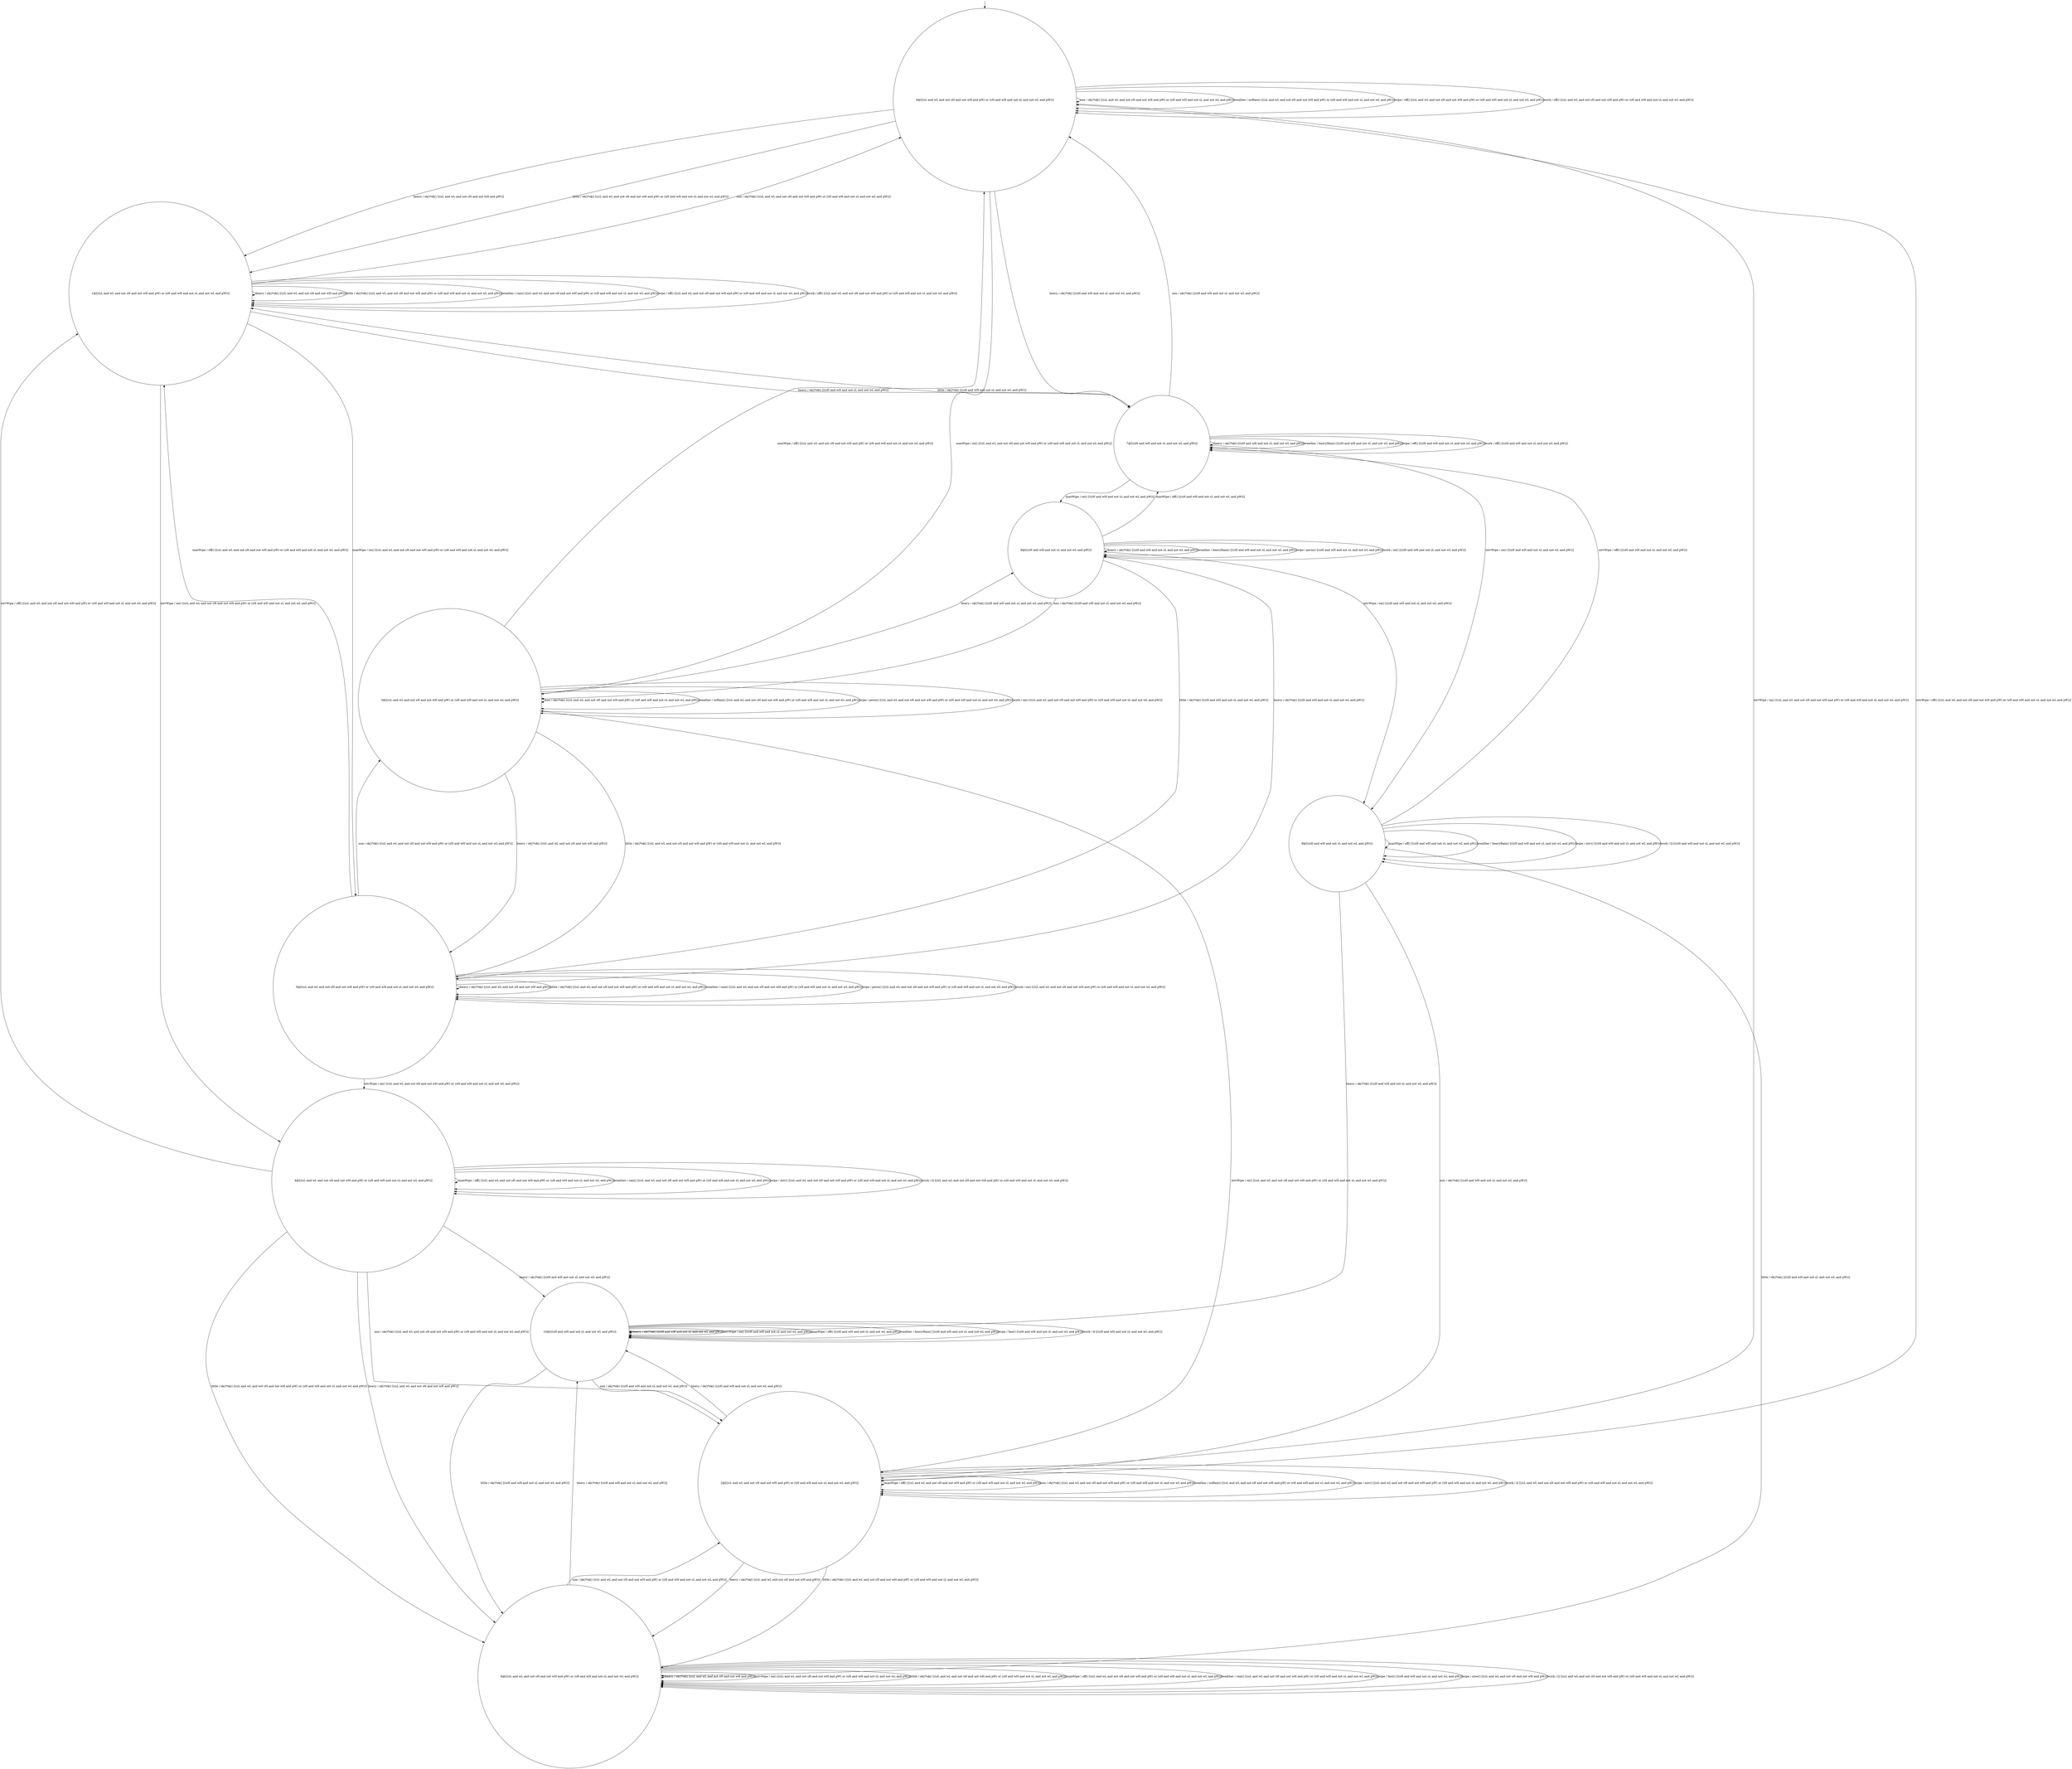 digraph g {
	edge [lblstyle="above, sloped"];
	s0 [shape="circle" label="0@[((sL and wL and not sH and not wH and pW) or (sH and wH and not sL and not wL and pW))]"];
	s1 [shape="circle" label="1@[((sL and wL and not sH and not wH and pW) or (sH and wH and not sL and not wL and pW))]"];
	s2 [shape="circle" label="2@[((sL and wL and not sH and not wH and pW) or (sH and wH and not sL and not wL and pW))]"];
	s3 [shape="circle" label="3@[((sL and wL and not sH and not wH and pW) or (sH and wH and not sL and not wL and pW))]"];
	s4 [shape="circle" label="4@[((sL and wL and not sH and not wH and pW) or (sH and wH and not sL and not wL and pW))]"];
	s5 [shape="circle" label="5@[((sL and wL and not sH and not wH and pW) or (sH and wH and not sL and not wL and pW))]"];
	s6 [shape="circle" label="6@[((sL and wL and not sH and not wH and pW) or (sH and wH and not sL and not wL and pW))]"];
	s7 [shape="circle" label="7@[((sH and wH and not sL and not wL and pW))]"];
	s8 [shape="circle" label="8@[((sH and wH and not sL and not wL and pW))]"];
	s9 [shape="circle" label="9@[((sH and wH and not sL and not wL and pW))]"];
	s10 [shape="circle" label="10@[((sH and wH and not sL and not wL and pW))]"];
	s0 -> s1 [label="heavy / ok()*ok() [((sL and wL and not sH and not wH and pW))]"];
	s0 -> s7 [label="heavy / ok()*ok() [((sH and wH and not sL and not wL and pW))]"];
	s0 -> s2 [label="intvWipe / on() [((sL and wL and not sH and not wH and pW) or (sH and wH and not sL and not wL and pW))]"];
	s0 -> s1 [label="little / ok()*ok() [((sL and wL and not sH and not wH and pW) or (sH and wH and not sL and not wL and pW))]"];
	s0 -> s3 [label="manWipe / on() [((sL and wL and not sH and not wH and pW) or (sH and wH and not sL and not wL and pW))]"];
	s0 -> s0 [label="non / ok()*ok() [((sL and wL and not sH and not wH and pW) or (sH and wH and not sL and not wL and pW))]"];
	s0 -> s0 [label="weather / noRain() [((sL and wL and not sH and not wH and pW) or (sH and wH and not sL and not wL and pW))]"];
	s0 -> s0 [label="wipe / off() [((sL and wL and not sH and not wH and pW) or (sH and wH and not sL and not wL and pW))]"];
	s0 -> s0 [label="work / off() [((sL and wL and not sH and not wH and pW) or (sH and wH and not sL and not wL and pW))]"];
	s1 -> s7 [label="heavy / ok()*ok() [((sH and wH and not sL and not wL and pW))]"];
	s1 -> s1 [label="heavy / ok()*ok() [((sL and wL and not sH and not wH and pW))]"];
	s1 -> s4 [label="intvWipe / on() [((sL and wL and not sH and not wH and pW) or (sH and wH and not sL and not wL and pW))]"];
	s1 -> s1 [label="little / ok()*ok() [((sL and wL and not sH and not wH and pW) or (sH and wH and not sL and not wL and pW))]"];
	s1 -> s5 [label="manWipe / on() [((sL and wL and not sH and not wH and pW) or (sH and wH and not sL and not wL and pW))]"];
	s1 -> s0 [label="non / ok()*ok() [((sL and wL and not sH and not wH and pW) or (sH and wH and not sL and not wL and pW))]"];
	s1 -> s1 [label="weather / rain() [((sL and wL and not sH and not wH and pW) or (sH and wH and not sL and not wL and pW))]"];
	s1 -> s1 [label="wipe / off() [((sL and wL and not sH and not wH and pW) or (sH and wH and not sL and not wL and pW))]"];
	s1 -> s1 [label="work / off() [((sL and wL and not sH and not wH and pW) or (sH and wH and not sL and not wL and pW))]"];
	s2 -> s10 [label="heavy / ok()*ok() [((sH and wH and not sL and not wL and pW))]"];
	s2 -> s6 [label="heavy / ok()*ok() [((sL and wL and not sH and not wH and pW))]"];
	s2 -> s0 [label="intvWipe / off() [((sL and wL and not sH and not wH and pW) or (sH and wH and not sL and not wL and pW))]"];
	s2 -> s6 [label="little / ok()*ok() [((sL and wL and not sH and not wH and pW) or (sH and wH and not sL and not wL and pW))]"];
	s2 -> s2 [label="manWipe / off() [((sL and wL and not sH and not wH and pW) or (sH and wH and not sL and not wL and pW))]"];
	s2 -> s2 [label="non / ok()*ok() [((sL and wL and not sH and not wH and pW) or (sH and wH and not sL and not wL and pW))]"];
	s2 -> s2 [label="weather / noRain() [((sL and wL and not sH and not wH and pW) or (sH and wH and not sL and not wL and pW))]"];
	s2 -> s2 [label="wipe / intv() [((sL and wL and not sH and not wH and pW) or (sH and wH and not sL and not wL and pW))]"];
	s2 -> s2 [label="work / Ω [((sL and wL and not sH and not wH and pW) or (sH and wH and not sL and not wL and pW))]"];
	s3 -> s5 [label="heavy / ok()*ok() [((sL and wL and not sH and not wH and pW))]"];
	s3 -> s9 [label="heavy / ok()*ok() [((sH and wH and not sL and not wL and pW))]"];
	s3 -> s2 [label="intvWipe / on() [((sL and wL and not sH and not wH and pW) or (sH and wH and not sL and not wL and pW))]"];
	s3 -> s5 [label="little / ok()*ok() [((sL and wL and not sH and not wH and pW) or (sH and wH and not sL and not wL and pW))]"];
	s3 -> s0 [label="manWipe / off() [((sL and wL and not sH and not wH and pW) or (sH and wH and not sL and not wL and pW))]"];
	s3 -> s3 [label="non / ok()*ok() [((sL and wL and not sH and not wH and pW) or (sH and wH and not sL and not wL and pW))]"];
	s3 -> s3 [label="weather / noRain() [((sL and wL and not sH and not wH and pW) or (sH and wH and not sL and not wL and pW))]"];
	s3 -> s3 [label="wipe / perm() [((sL and wL and not sH and not wH and pW) or (sH and wH and not sL and not wL and pW))]"];
	s3 -> s3 [label="work / on() [((sL and wL and not sH and not wH and pW) or (sH and wH and not sL and not wL and pW))]"];
	s4 -> s10 [label="heavy / ok()*ok() [((sH and wH and not sL and not wL and pW))]"];
	s4 -> s6 [label="heavy / ok()*ok() [((sL and wL and not sH and not wH and pW))]"];
	s4 -> s1 [label="intvWipe / off() [((sL and wL and not sH and not wH and pW) or (sH and wH and not sL and not wL and pW))]"];
	s4 -> s6 [label="little / ok()*ok() [((sL and wL and not sH and not wH and pW) or (sH and wH and not sL and not wL and pW))]"];
	s4 -> s4 [label="manWipe / off() [((sL and wL and not sH and not wH and pW) or (sH and wH and not sL and not wL and pW))]"];
	s4 -> s2 [label="non / ok()*ok() [((sL and wL and not sH and not wH and pW) or (sH and wH and not sL and not wL and pW))]"];
	s4 -> s4 [label="weather / rain() [((sL and wL and not sH and not wH and pW) or (sH and wH and not sL and not wL and pW))]"];
	s4 -> s4 [label="wipe / intv() [((sL and wL and not sH and not wH and pW) or (sH and wH and not sL and not wL and pW))]"];
	s4 -> s4 [label="work / Ω [((sL and wL and not sH and not wH and pW) or (sH and wH and not sL and not wL and pW))]"];
	s5 -> s5 [label="heavy / ok()*ok() [((sL and wL and not sH and not wH and pW))]"];
	s5 -> s9 [label="heavy / ok()*ok() [((sH and wH and not sL and not wL and pW))]"];
	s5 -> s4 [label="intvWipe / on() [((sL and wL and not sH and not wH and pW) or (sH and wH and not sL and not wL and pW))]"];
	s5 -> s5 [label="little / ok()*ok() [((sL and wL and not sH and not wH and pW) or (sH and wH and not sL and not wL and pW))]"];
	s5 -> s1 [label="manWipe / off() [((sL and wL and not sH and not wH and pW) or (sH and wH and not sL and not wL and pW))]"];
	s5 -> s3 [label="non / ok()*ok() [((sL and wL and not sH and not wH and pW) or (sH and wH and not sL and not wL and pW))]"];
	s5 -> s5 [label="weather / rain() [((sL and wL and not sH and not wH and pW) or (sH and wH and not sL and not wL and pW))]"];
	s5 -> s5 [label="wipe / perm() [((sL and wL and not sH and not wH and pW) or (sH and wH and not sL and not wL and pW))]"];
	s5 -> s5 [label="work / on() [((sL and wL and not sH and not wH and pW) or (sH and wH and not sL and not wL and pW))]"];
	s6 -> s6 [label="heavy / ok()*ok() [((sL and wL and not sH and not wH and pW))]"];
	s6 -> s10 [label="heavy / ok()*ok() [((sH and wH and not sL and not wL and pW))]"];
	s6 -> s6 [label="intvWipe / on() [((sL and wL and not sH and not wH and pW) or (sH and wH and not sL and not wL and pW))]"];
	s6 -> s6 [label="little / ok()*ok() [((sL and wL and not sH and not wH and pW) or (sH and wH and not sL and not wL and pW))]"];
	s6 -> s6 [label="manWipe / off() [((sL and wL and not sH and not wH and pW) or (sH and wH and not sL and not wL and pW))]"];
	s6 -> s2 [label="non / ok()*ok() [((sL and wL and not sH and not wH and pW) or (sH and wH and not sL and not wL and pW))]"];
	s6 -> s6 [label="weather / rain() [((sL and wL and not sH and not wH and pW) or (sH and wH and not sL and not wL and pW))]"];
	s6 -> s6 [label="wipe / fast() [((sH and wH and not sL and not wL and pW))]"];
	s6 -> s6 [label="wipe / slow() [((sL and wL and not sH and not wH and pW))]"];
	s6 -> s6 [label="work / Ω [((sL and wL and not sH and not wH and pW) or (sH and wH and not sL and not wL and pW))]"];
	s7 -> s7 [label="heavy / ok()*ok() [((sH and wH and not sL and not wL and pW))]"];
	s7 -> s8 [label="intvWipe / on() [((sH and wH and not sL and not wL and pW))]"];
	s7 -> s1 [label="little / ok()*ok() [((sH and wH and not sL and not wL and pW))]"];
	s7 -> s9 [label="manWipe / on() [((sH and wH and not sL and not wL and pW))]"];
	s7 -> s0 [label="non / ok()*ok() [((sH and wH and not sL and not wL and pW))]"];
	s7 -> s7 [label="weather / heavyRain() [((sH and wH and not sL and not wL and pW))]"];
	s7 -> s7 [label="wipe / off() [((sH and wH and not sL and not wL and pW))]"];
	s7 -> s7 [label="work / off() [((sH and wH and not sL and not wL and pW))]"];
	s8 -> s10 [label="heavy / ok()*ok() [((sH and wH and not sL and not wL and pW))]"];
	s8 -> s7 [label="intvWipe / off() [((sH and wH and not sL and not wL and pW))]"];
	s8 -> s6 [label="little / ok()*ok() [((sH and wH and not sL and not wL and pW))]"];
	s8 -> s8 [label="manWipe / off() [((sH and wH and not sL and not wL and pW))]"];
	s8 -> s2 [label="non / ok()*ok() [((sH and wH and not sL and not wL and pW))]"];
	s8 -> s8 [label="weather / heavyRain() [((sH and wH and not sL and not wL and pW))]"];
	s8 -> s8 [label="wipe / intv() [((sH and wH and not sL and not wL and pW))]"];
	s8 -> s8 [label="work / Ω [((sH and wH and not sL and not wL and pW))]"];
	s9 -> s9 [label="heavy / ok()*ok() [((sH and wH and not sL and not wL and pW))]"];
	s9 -> s8 [label="intvWipe / on() [((sH and wH and not sL and not wL and pW))]"];
	s9 -> s5 [label="little / ok()*ok() [((sH and wH and not sL and not wL and pW))]"];
	s9 -> s7 [label="manWipe / off() [((sH and wH and not sL and not wL and pW))]"];
	s9 -> s3 [label="non / ok()*ok() [((sH and wH and not sL and not wL and pW))]"];
	s9 -> s9 [label="weather / heavyRain() [((sH and wH and not sL and not wL and pW))]"];
	s9 -> s9 [label="wipe / perm() [((sH and wH and not sL and not wL and pW))]"];
	s9 -> s9 [label="work / on() [((sH and wH and not sL and not wL and pW))]"];
	s10 -> s10 [label="heavy / ok()*ok() [((sH and wH and not sL and not wL and pW))]"];
	s10 -> s10 [label="intvWipe / on() [((sH and wH and not sL and not wL and pW))]"];
	s10 -> s6 [label="little / ok()*ok() [((sH and wH and not sL and not wL and pW))]"];
	s10 -> s10 [label="manWipe / off() [((sH and wH and not sL and not wL and pW))]"];
	s10 -> s2 [label="non / ok()*ok() [((sH and wH and not sL and not wL and pW))]"];
	s10 -> s10 [label="weather / heavyRain() [((sH and wH and not sL and not wL and pW))]"];
	s10 -> s10 [label="wipe / fast() [((sH and wH and not sL and not wL and pW))]"];
	s10 -> s10 [label="work / Ω [((sH and wH and not sL and not wL and pW))]"];
	__start0 [label="" shape="none" width="0" height="0"];
	__start0 -> s0;
}